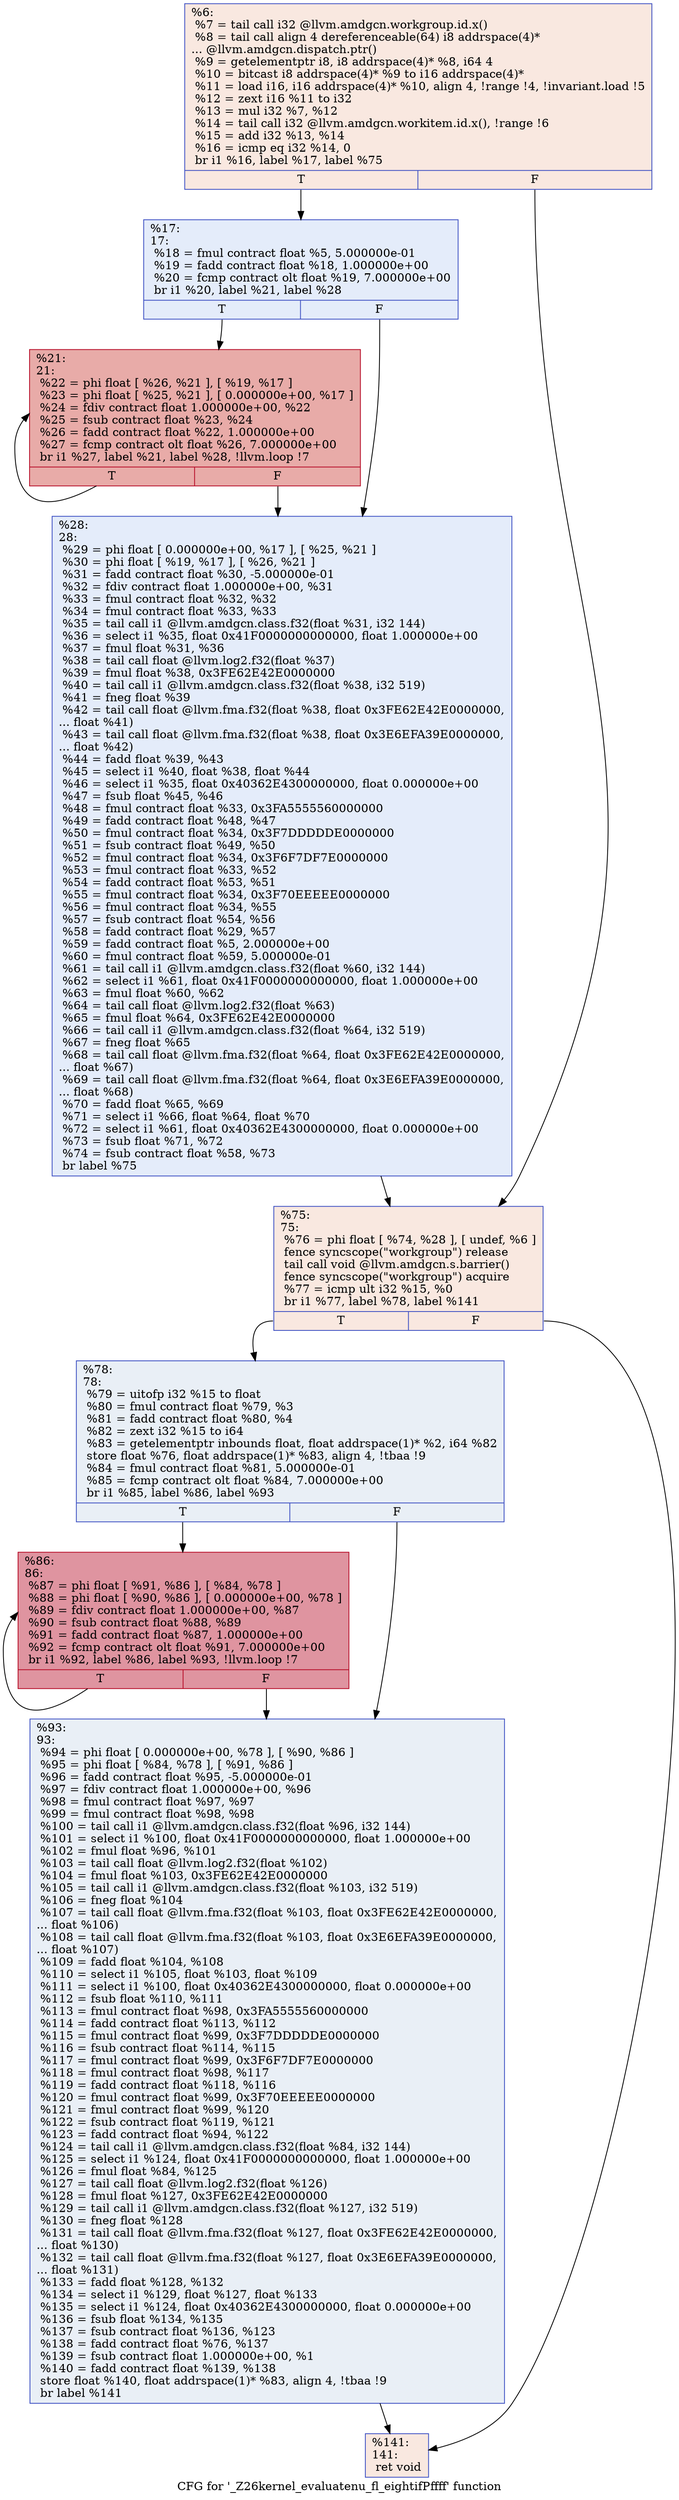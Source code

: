 digraph "CFG for '_Z26kernel_evaluatenu_fl_eightifPffff' function" {
	label="CFG for '_Z26kernel_evaluatenu_fl_eightifPffff' function";

	Node0x6252b60 [shape=record,color="#3d50c3ff", style=filled, fillcolor="#f1ccb870",label="{%6:\l  %7 = tail call i32 @llvm.amdgcn.workgroup.id.x()\l  %8 = tail call align 4 dereferenceable(64) i8 addrspace(4)*\l... @llvm.amdgcn.dispatch.ptr()\l  %9 = getelementptr i8, i8 addrspace(4)* %8, i64 4\l  %10 = bitcast i8 addrspace(4)* %9 to i16 addrspace(4)*\l  %11 = load i16, i16 addrspace(4)* %10, align 4, !range !4, !invariant.load !5\l  %12 = zext i16 %11 to i32\l  %13 = mul i32 %7, %12\l  %14 = tail call i32 @llvm.amdgcn.workitem.id.x(), !range !6\l  %15 = add i32 %13, %14\l  %16 = icmp eq i32 %14, 0\l  br i1 %16, label %17, label %75\l|{<s0>T|<s1>F}}"];
	Node0x6252b60:s0 -> Node0x6252f80;
	Node0x6252b60:s1 -> Node0x6254b50;
	Node0x6252f80 [shape=record,color="#3d50c3ff", style=filled, fillcolor="#c1d4f470",label="{%17:\l17:                                               \l  %18 = fmul contract float %5, 5.000000e-01\l  %19 = fadd contract float %18, 1.000000e+00\l  %20 = fcmp contract olt float %19, 7.000000e+00\l  br i1 %20, label %21, label %28\l|{<s0>T|<s1>F}}"];
	Node0x6252f80:s0 -> Node0x62558d0;
	Node0x6252f80:s1 -> Node0x6255960;
	Node0x62558d0 [shape=record,color="#b70d28ff", style=filled, fillcolor="#cc403a70",label="{%21:\l21:                                               \l  %22 = phi float [ %26, %21 ], [ %19, %17 ]\l  %23 = phi float [ %25, %21 ], [ 0.000000e+00, %17 ]\l  %24 = fdiv contract float 1.000000e+00, %22\l  %25 = fsub contract float %23, %24\l  %26 = fadd contract float %22, 1.000000e+00\l  %27 = fcmp contract olt float %26, 7.000000e+00\l  br i1 %27, label %21, label %28, !llvm.loop !7\l|{<s0>T|<s1>F}}"];
	Node0x62558d0:s0 -> Node0x62558d0;
	Node0x62558d0:s1 -> Node0x6255960;
	Node0x6255960 [shape=record,color="#3d50c3ff", style=filled, fillcolor="#c1d4f470",label="{%28:\l28:                                               \l  %29 = phi float [ 0.000000e+00, %17 ], [ %25, %21 ]\l  %30 = phi float [ %19, %17 ], [ %26, %21 ]\l  %31 = fadd contract float %30, -5.000000e-01\l  %32 = fdiv contract float 1.000000e+00, %31\l  %33 = fmul contract float %32, %32\l  %34 = fmul contract float %33, %33\l  %35 = tail call i1 @llvm.amdgcn.class.f32(float %31, i32 144)\l  %36 = select i1 %35, float 0x41F0000000000000, float 1.000000e+00\l  %37 = fmul float %31, %36\l  %38 = tail call float @llvm.log2.f32(float %37)\l  %39 = fmul float %38, 0x3FE62E42E0000000\l  %40 = tail call i1 @llvm.amdgcn.class.f32(float %38, i32 519)\l  %41 = fneg float %39\l  %42 = tail call float @llvm.fma.f32(float %38, float 0x3FE62E42E0000000,\l... float %41)\l  %43 = tail call float @llvm.fma.f32(float %38, float 0x3E6EFA39E0000000,\l... float %42)\l  %44 = fadd float %39, %43\l  %45 = select i1 %40, float %38, float %44\l  %46 = select i1 %35, float 0x40362E4300000000, float 0.000000e+00\l  %47 = fsub float %45, %46\l  %48 = fmul contract float %33, 0x3FA5555560000000\l  %49 = fadd contract float %48, %47\l  %50 = fmul contract float %34, 0x3F7DDDDDE0000000\l  %51 = fsub contract float %49, %50\l  %52 = fmul contract float %34, 0x3F6F7DF7E0000000\l  %53 = fmul contract float %33, %52\l  %54 = fadd contract float %53, %51\l  %55 = fmul contract float %34, 0x3F70EEEEE0000000\l  %56 = fmul contract float %34, %55\l  %57 = fsub contract float %54, %56\l  %58 = fadd contract float %29, %57\l  %59 = fadd contract float %5, 2.000000e+00\l  %60 = fmul contract float %59, 5.000000e-01\l  %61 = tail call i1 @llvm.amdgcn.class.f32(float %60, i32 144)\l  %62 = select i1 %61, float 0x41F0000000000000, float 1.000000e+00\l  %63 = fmul float %60, %62\l  %64 = tail call float @llvm.log2.f32(float %63)\l  %65 = fmul float %64, 0x3FE62E42E0000000\l  %66 = tail call i1 @llvm.amdgcn.class.f32(float %64, i32 519)\l  %67 = fneg float %65\l  %68 = tail call float @llvm.fma.f32(float %64, float 0x3FE62E42E0000000,\l... float %67)\l  %69 = tail call float @llvm.fma.f32(float %64, float 0x3E6EFA39E0000000,\l... float %68)\l  %70 = fadd float %65, %69\l  %71 = select i1 %66, float %64, float %70\l  %72 = select i1 %61, float 0x40362E4300000000, float 0.000000e+00\l  %73 = fsub float %71, %72\l  %74 = fsub contract float %58, %73\l  br label %75\l}"];
	Node0x6255960 -> Node0x6254b50;
	Node0x6254b50 [shape=record,color="#3d50c3ff", style=filled, fillcolor="#f1ccb870",label="{%75:\l75:                                               \l  %76 = phi float [ %74, %28 ], [ undef, %6 ]\l  fence syncscope(\"workgroup\") release\l  tail call void @llvm.amdgcn.s.barrier()\l  fence syncscope(\"workgroup\") acquire\l  %77 = icmp ult i32 %15, %0\l  br i1 %77, label %78, label %141\l|{<s0>T|<s1>F}}"];
	Node0x6254b50:s0 -> Node0x6259200;
	Node0x6254b50:s1 -> Node0x6259290;
	Node0x6259200 [shape=record,color="#3d50c3ff", style=filled, fillcolor="#cedaeb70",label="{%78:\l78:                                               \l  %79 = uitofp i32 %15 to float\l  %80 = fmul contract float %79, %3\l  %81 = fadd contract float %80, %4\l  %82 = zext i32 %15 to i64\l  %83 = getelementptr inbounds float, float addrspace(1)* %2, i64 %82\l  store float %76, float addrspace(1)* %83, align 4, !tbaa !9\l  %84 = fmul contract float %81, 5.000000e-01\l  %85 = fcmp contract olt float %84, 7.000000e+00\l  br i1 %85, label %86, label %93\l|{<s0>T|<s1>F}}"];
	Node0x6259200:s0 -> Node0x6259920;
	Node0x6259200:s1 -> Node0x62599b0;
	Node0x6259920 [shape=record,color="#b70d28ff", style=filled, fillcolor="#b70d2870",label="{%86:\l86:                                               \l  %87 = phi float [ %91, %86 ], [ %84, %78 ]\l  %88 = phi float [ %90, %86 ], [ 0.000000e+00, %78 ]\l  %89 = fdiv contract float 1.000000e+00, %87\l  %90 = fsub contract float %88, %89\l  %91 = fadd contract float %87, 1.000000e+00\l  %92 = fcmp contract olt float %91, 7.000000e+00\l  br i1 %92, label %86, label %93, !llvm.loop !7\l|{<s0>T|<s1>F}}"];
	Node0x6259920:s0 -> Node0x6259920;
	Node0x6259920:s1 -> Node0x62599b0;
	Node0x62599b0 [shape=record,color="#3d50c3ff", style=filled, fillcolor="#cedaeb70",label="{%93:\l93:                                               \l  %94 = phi float [ 0.000000e+00, %78 ], [ %90, %86 ]\l  %95 = phi float [ %84, %78 ], [ %91, %86 ]\l  %96 = fadd contract float %95, -5.000000e-01\l  %97 = fdiv contract float 1.000000e+00, %96\l  %98 = fmul contract float %97, %97\l  %99 = fmul contract float %98, %98\l  %100 = tail call i1 @llvm.amdgcn.class.f32(float %96, i32 144)\l  %101 = select i1 %100, float 0x41F0000000000000, float 1.000000e+00\l  %102 = fmul float %96, %101\l  %103 = tail call float @llvm.log2.f32(float %102)\l  %104 = fmul float %103, 0x3FE62E42E0000000\l  %105 = tail call i1 @llvm.amdgcn.class.f32(float %103, i32 519)\l  %106 = fneg float %104\l  %107 = tail call float @llvm.fma.f32(float %103, float 0x3FE62E42E0000000,\l... float %106)\l  %108 = tail call float @llvm.fma.f32(float %103, float 0x3E6EFA39E0000000,\l... float %107)\l  %109 = fadd float %104, %108\l  %110 = select i1 %105, float %103, float %109\l  %111 = select i1 %100, float 0x40362E4300000000, float 0.000000e+00\l  %112 = fsub float %110, %111\l  %113 = fmul contract float %98, 0x3FA5555560000000\l  %114 = fadd contract float %113, %112\l  %115 = fmul contract float %99, 0x3F7DDDDDE0000000\l  %116 = fsub contract float %114, %115\l  %117 = fmul contract float %99, 0x3F6F7DF7E0000000\l  %118 = fmul contract float %98, %117\l  %119 = fadd contract float %118, %116\l  %120 = fmul contract float %99, 0x3F70EEEEE0000000\l  %121 = fmul contract float %99, %120\l  %122 = fsub contract float %119, %121\l  %123 = fadd contract float %94, %122\l  %124 = tail call i1 @llvm.amdgcn.class.f32(float %84, i32 144)\l  %125 = select i1 %124, float 0x41F0000000000000, float 1.000000e+00\l  %126 = fmul float %84, %125\l  %127 = tail call float @llvm.log2.f32(float %126)\l  %128 = fmul float %127, 0x3FE62E42E0000000\l  %129 = tail call i1 @llvm.amdgcn.class.f32(float %127, i32 519)\l  %130 = fneg float %128\l  %131 = tail call float @llvm.fma.f32(float %127, float 0x3FE62E42E0000000,\l... float %130)\l  %132 = tail call float @llvm.fma.f32(float %127, float 0x3E6EFA39E0000000,\l... float %131)\l  %133 = fadd float %128, %132\l  %134 = select i1 %129, float %127, float %133\l  %135 = select i1 %124, float 0x40362E4300000000, float 0.000000e+00\l  %136 = fsub float %134, %135\l  %137 = fsub contract float %136, %123\l  %138 = fadd contract float %76, %137\l  %139 = fsub contract float 1.000000e+00, %1\l  %140 = fadd contract float %139, %138\l  store float %140, float addrspace(1)* %83, align 4, !tbaa !9\l  br label %141\l}"];
	Node0x62599b0 -> Node0x6259290;
	Node0x6259290 [shape=record,color="#3d50c3ff", style=filled, fillcolor="#f1ccb870",label="{%141:\l141:                                              \l  ret void\l}"];
}
